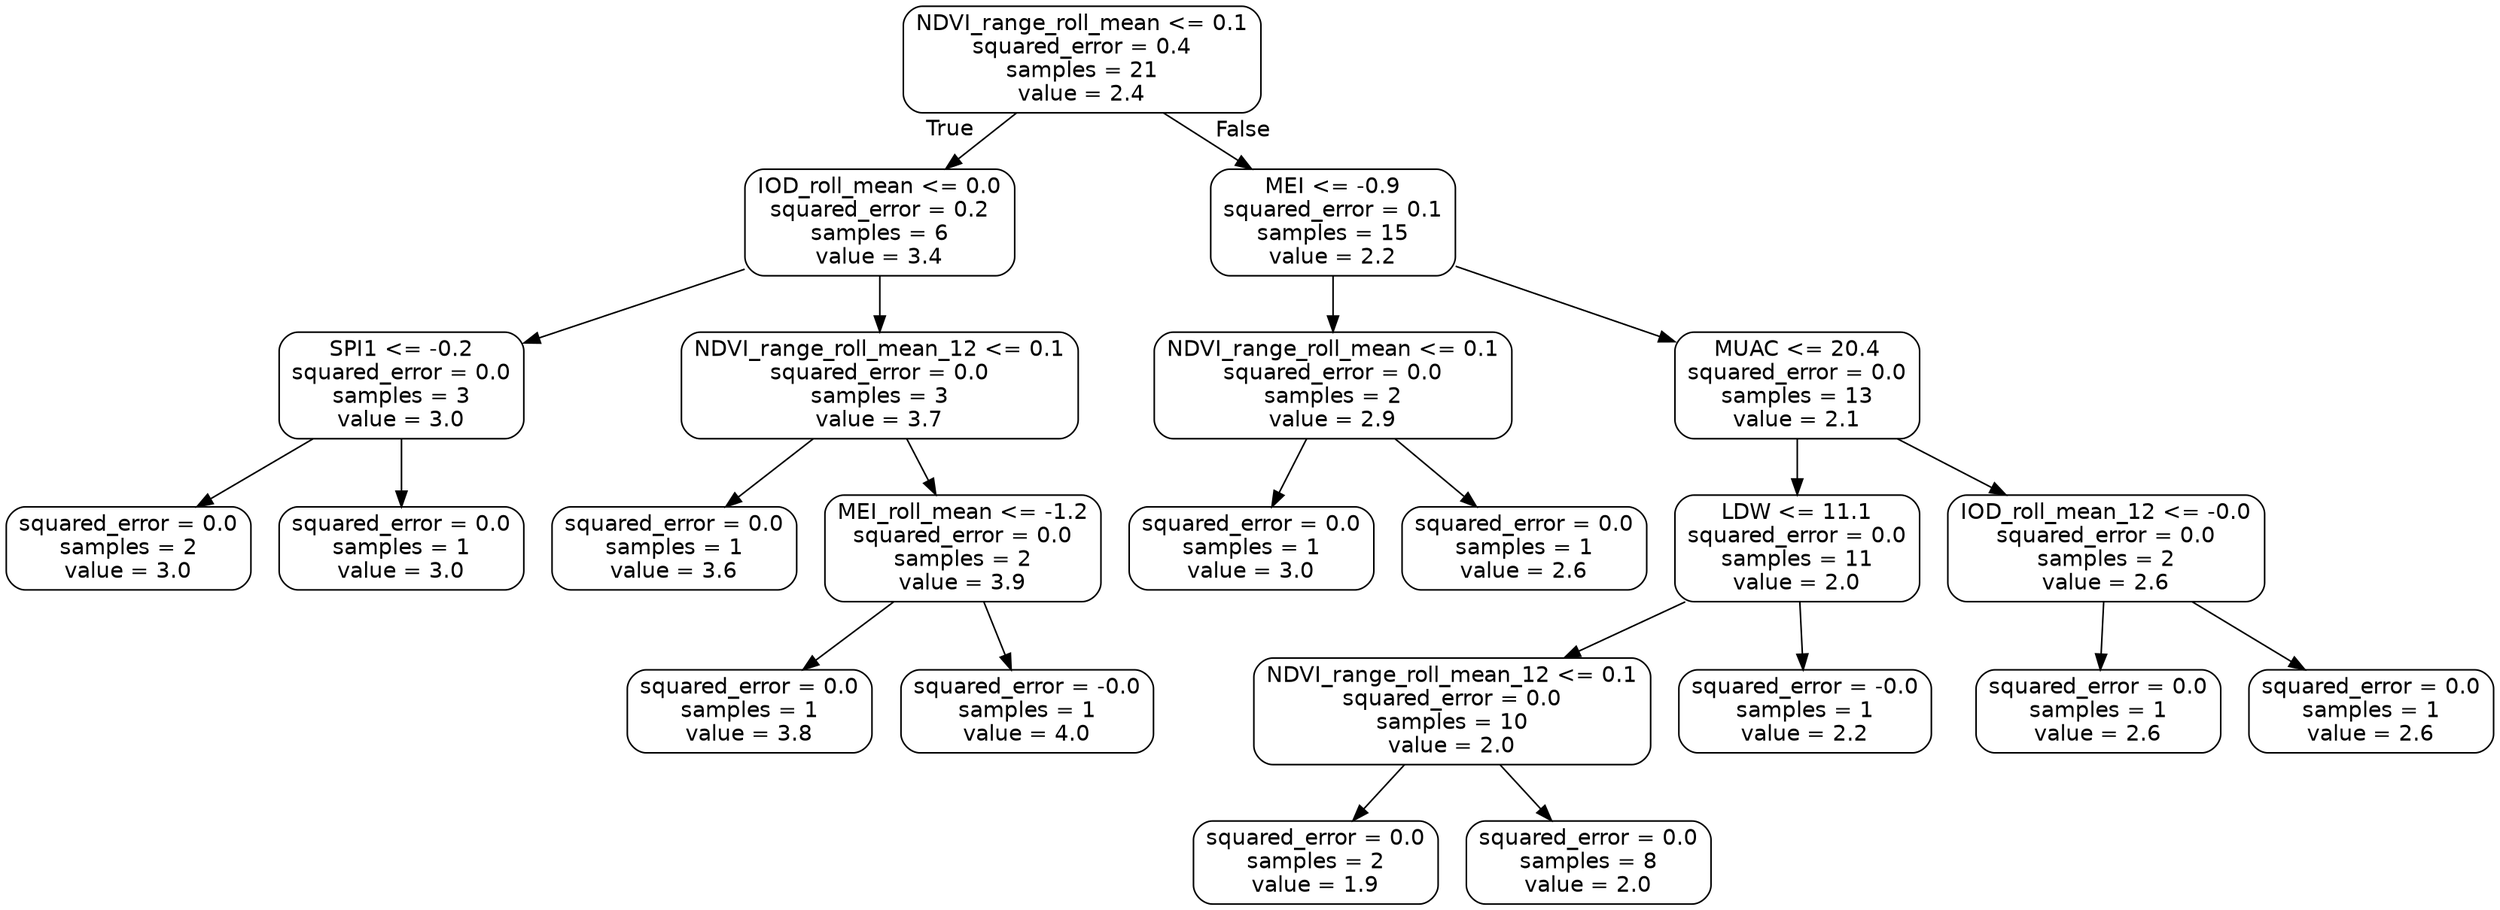 digraph Tree {
node [shape=box, style="rounded", color="black", fontname="helvetica"] ;
edge [fontname="helvetica"] ;
0 [label="NDVI_range_roll_mean <= 0.1\nsquared_error = 0.4\nsamples = 21\nvalue = 2.4"] ;
1 [label="IOD_roll_mean <= 0.0\nsquared_error = 0.2\nsamples = 6\nvalue = 3.4"] ;
0 -> 1 [labeldistance=2.5, labelangle=45, headlabel="True"] ;
2 [label="SPI1 <= -0.2\nsquared_error = 0.0\nsamples = 3\nvalue = 3.0"] ;
1 -> 2 ;
3 [label="squared_error = 0.0\nsamples = 2\nvalue = 3.0"] ;
2 -> 3 ;
4 [label="squared_error = 0.0\nsamples = 1\nvalue = 3.0"] ;
2 -> 4 ;
5 [label="NDVI_range_roll_mean_12 <= 0.1\nsquared_error = 0.0\nsamples = 3\nvalue = 3.7"] ;
1 -> 5 ;
6 [label="squared_error = 0.0\nsamples = 1\nvalue = 3.6"] ;
5 -> 6 ;
7 [label="MEI_roll_mean <= -1.2\nsquared_error = 0.0\nsamples = 2\nvalue = 3.9"] ;
5 -> 7 ;
8 [label="squared_error = 0.0\nsamples = 1\nvalue = 3.8"] ;
7 -> 8 ;
9 [label="squared_error = -0.0\nsamples = 1\nvalue = 4.0"] ;
7 -> 9 ;
10 [label="MEI <= -0.9\nsquared_error = 0.1\nsamples = 15\nvalue = 2.2"] ;
0 -> 10 [labeldistance=2.5, labelangle=-45, headlabel="False"] ;
11 [label="NDVI_range_roll_mean <= 0.1\nsquared_error = 0.0\nsamples = 2\nvalue = 2.9"] ;
10 -> 11 ;
12 [label="squared_error = 0.0\nsamples = 1\nvalue = 3.0"] ;
11 -> 12 ;
13 [label="squared_error = 0.0\nsamples = 1\nvalue = 2.6"] ;
11 -> 13 ;
14 [label="MUAC <= 20.4\nsquared_error = 0.0\nsamples = 13\nvalue = 2.1"] ;
10 -> 14 ;
15 [label="LDW <= 11.1\nsquared_error = 0.0\nsamples = 11\nvalue = 2.0"] ;
14 -> 15 ;
16 [label="NDVI_range_roll_mean_12 <= 0.1\nsquared_error = 0.0\nsamples = 10\nvalue = 2.0"] ;
15 -> 16 ;
17 [label="squared_error = 0.0\nsamples = 2\nvalue = 1.9"] ;
16 -> 17 ;
18 [label="squared_error = 0.0\nsamples = 8\nvalue = 2.0"] ;
16 -> 18 ;
19 [label="squared_error = -0.0\nsamples = 1\nvalue = 2.2"] ;
15 -> 19 ;
20 [label="IOD_roll_mean_12 <= -0.0\nsquared_error = 0.0\nsamples = 2\nvalue = 2.6"] ;
14 -> 20 ;
21 [label="squared_error = 0.0\nsamples = 1\nvalue = 2.6"] ;
20 -> 21 ;
22 [label="squared_error = 0.0\nsamples = 1\nvalue = 2.6"] ;
20 -> 22 ;
}
